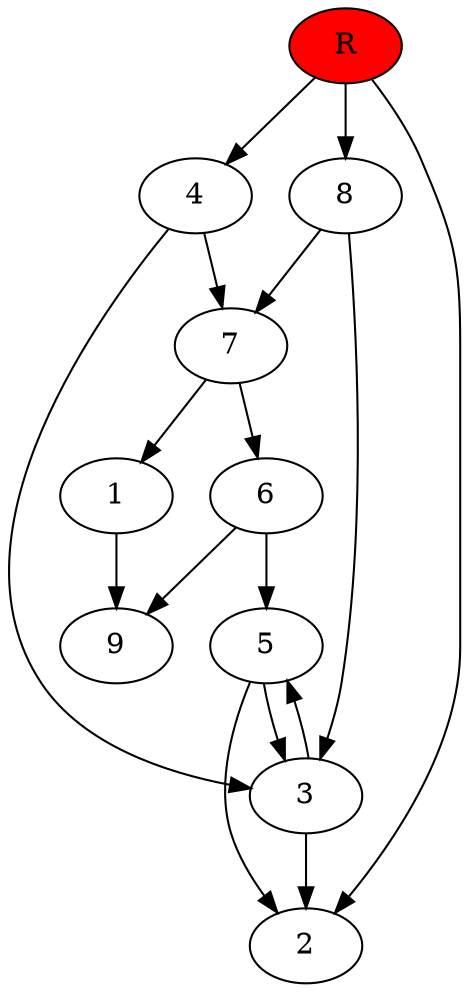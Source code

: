 digraph prb17983 {
	1
	2
	3
	4
	5
	6
	7
	8
	R [fillcolor="#ff0000" style=filled]
	1 -> 9
	3 -> 2
	3 -> 5
	4 -> 3
	4 -> 7
	5 -> 2
	5 -> 3
	6 -> 5
	6 -> 9
	7 -> 1
	7 -> 6
	8 -> 3
	8 -> 7
	R -> 2
	R -> 4
	R -> 8
}

